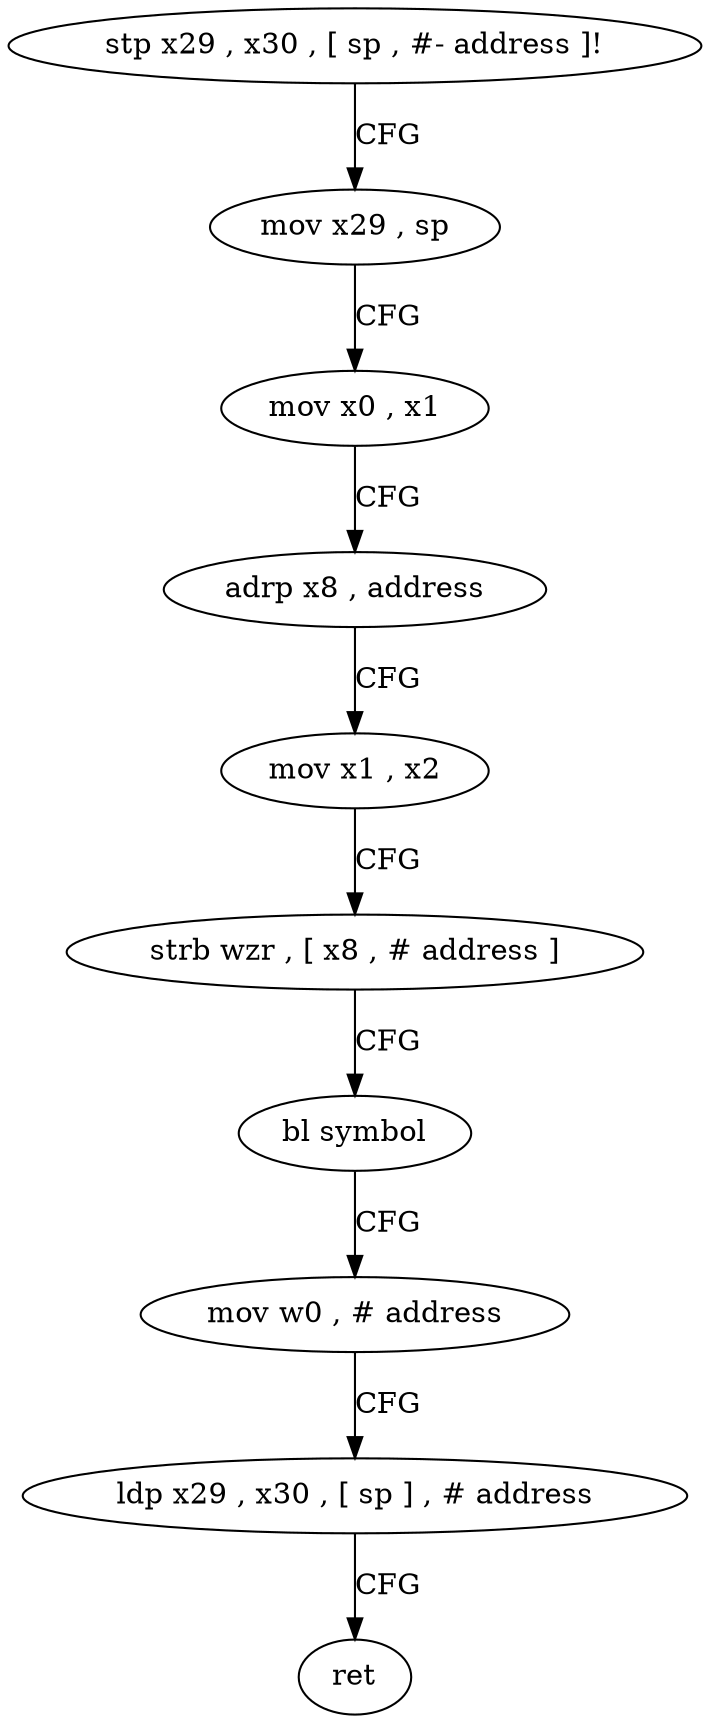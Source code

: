 digraph "func" {
"4248108" [label = "stp x29 , x30 , [ sp , #- address ]!" ]
"4248112" [label = "mov x29 , sp" ]
"4248116" [label = "mov x0 , x1" ]
"4248120" [label = "adrp x8 , address" ]
"4248124" [label = "mov x1 , x2" ]
"4248128" [label = "strb wzr , [ x8 , # address ]" ]
"4248132" [label = "bl symbol" ]
"4248136" [label = "mov w0 , # address" ]
"4248140" [label = "ldp x29 , x30 , [ sp ] , # address" ]
"4248144" [label = "ret" ]
"4248108" -> "4248112" [ label = "CFG" ]
"4248112" -> "4248116" [ label = "CFG" ]
"4248116" -> "4248120" [ label = "CFG" ]
"4248120" -> "4248124" [ label = "CFG" ]
"4248124" -> "4248128" [ label = "CFG" ]
"4248128" -> "4248132" [ label = "CFG" ]
"4248132" -> "4248136" [ label = "CFG" ]
"4248136" -> "4248140" [ label = "CFG" ]
"4248140" -> "4248144" [ label = "CFG" ]
}

